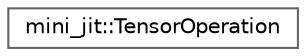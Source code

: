 digraph "Graphical Class Hierarchy"
{
 // LATEX_PDF_SIZE
  bgcolor="transparent";
  edge [fontname=Helvetica,fontsize=10,labelfontname=Helvetica,labelfontsize=10];
  node [fontname=Helvetica,fontsize=10,shape=box,height=0.2,width=0.4];
  rankdir="LR";
  Node0 [id="Node000000",label="mini_jit::TensorOperation",height=0.2,width=0.4,color="grey40", fillcolor="white", style="filled",URL="$classmini__jit_1_1TensorOperation.html",tooltip=" "];
}
